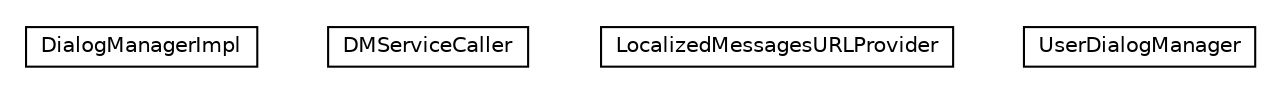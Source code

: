 #!/usr/local/bin/dot
#
# Class diagram 
# Generated by UMLGraph version 5.1 (http://www.umlgraph.org/)
#

digraph G {
	edge [fontname="Helvetica",fontsize=10,labelfontname="Helvetica",labelfontsize=10];
	node [fontname="Helvetica",fontsize=10,shape=plaintext];
	nodesep=0.25;
	ranksep=0.5;
	// org.universAAL.ui.dm.DialogManagerImpl
	c1028556 [label=<<table title="org.universAAL.ui.dm.DialogManagerImpl" border="0" cellborder="1" cellspacing="0" cellpadding="2" port="p" href="./DialogManagerImpl.html">
		<tr><td><table border="0" cellspacing="0" cellpadding="1">
<tr><td align="center" balign="center"> DialogManagerImpl </td></tr>
		</table></td></tr>
		</table>>, fontname="Helvetica", fontcolor="black", fontsize=10.0];
	// org.universAAL.ui.dm.DMServiceCaller
	c1028557 [label=<<table title="org.universAAL.ui.dm.DMServiceCaller" border="0" cellborder="1" cellspacing="0" cellpadding="2" port="p" href="./DMServiceCaller.html">
		<tr><td><table border="0" cellspacing="0" cellpadding="1">
<tr><td align="center" balign="center"> DMServiceCaller </td></tr>
		</table></td></tr>
		</table>>, fontname="Helvetica", fontcolor="black", fontsize=10.0];
	// org.universAAL.ui.dm.LocalizedMessagesURLProvider
	c1028558 [label=<<table title="org.universAAL.ui.dm.LocalizedMessagesURLProvider" border="0" cellborder="1" cellspacing="0" cellpadding="2" port="p" href="./LocalizedMessagesURLProvider.html">
		<tr><td><table border="0" cellspacing="0" cellpadding="1">
<tr><td align="center" balign="center"> LocalizedMessagesURLProvider </td></tr>
		</table></td></tr>
		</table>>, fontname="Helvetica", fontcolor="black", fontsize=10.0];
	// org.universAAL.ui.dm.UserDialogManager
	c1028559 [label=<<table title="org.universAAL.ui.dm.UserDialogManager" border="0" cellborder="1" cellspacing="0" cellpadding="2" port="p" href="./UserDialogManager.html">
		<tr><td><table border="0" cellspacing="0" cellpadding="1">
<tr><td align="center" balign="center"> UserDialogManager </td></tr>
		</table></td></tr>
		</table>>, fontname="Helvetica", fontcolor="black", fontsize=10.0];
}

